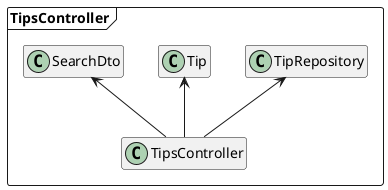 @startuml
hide empty fields
hide empty methods

frame TipsController{
class TipsController {
}
TipRepository <-- TipsController
Tip <-- TipsController
SearchDto <-- TipsController
}
@enduml

